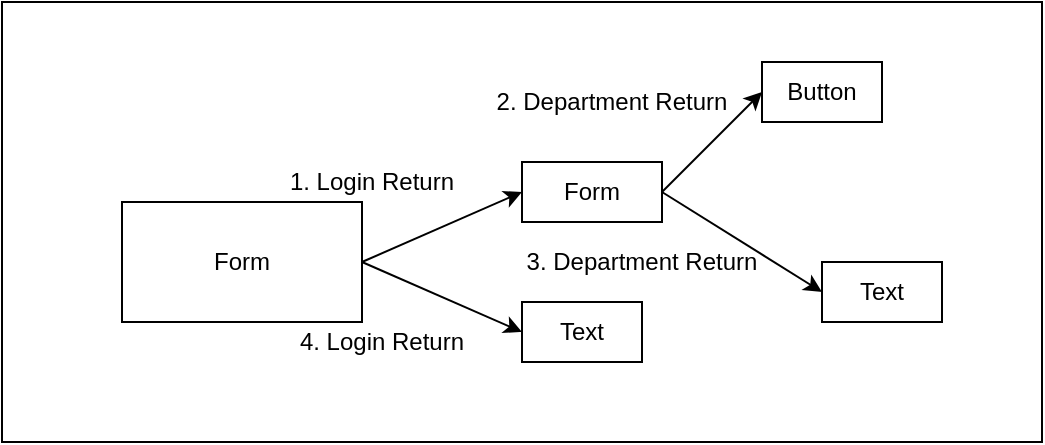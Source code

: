 <mxfile version="14.2.4" type="embed" pages="2">
    <diagram id="DjPkidQq7ECFTdBNP6Rk" name="Flow">
        <mxGraphModel dx="1374" dy="493" grid="1" gridSize="10" guides="1" tooltips="1" connect="1" arrows="1" fold="1" page="1" pageScale="1" pageWidth="850" pageHeight="1100" math="0" shadow="0">
            <root>
                <mxCell id="0"/>
                <mxCell id="1" parent="0"/>
                <mxCell id="15" value="" style="rounded=0;whiteSpace=wrap;html=1;" parent="1" vertex="1">
                    <mxGeometry x="90" y="770" width="520" height="220" as="geometry"/>
                </mxCell>
                <mxCell id="2" value="Form" style="rounded=0;whiteSpace=wrap;html=1;" parent="1" vertex="1">
                    <mxGeometry x="150" y="870" width="120" height="60" as="geometry"/>
                </mxCell>
                <mxCell id="3" value="Text" style="rounded=0;whiteSpace=wrap;html=1;" parent="1" vertex="1">
                    <mxGeometry x="350" y="920" width="60" height="30" as="geometry"/>
                </mxCell>
                <mxCell id="4" value="Form" style="rounded=0;whiteSpace=wrap;html=1;" parent="1" vertex="1">
                    <mxGeometry x="350" y="850" width="70" height="30" as="geometry"/>
                </mxCell>
                <mxCell id="5" value="" style="endArrow=classic;html=1;exitX=1;exitY=0.5;exitDx=0;exitDy=0;entryX=0;entryY=0.5;entryDx=0;entryDy=0;" parent="1" source="2" target="4" edge="1">
                    <mxGeometry width="50" height="50" relative="1" as="geometry">
                        <mxPoint x="350" y="910" as="sourcePoint"/>
                        <mxPoint x="400" y="860" as="targetPoint"/>
                    </mxGeometry>
                </mxCell>
                <mxCell id="6" value="" style="endArrow=classic;html=1;exitX=1;exitY=0.5;exitDx=0;exitDy=0;entryX=0;entryY=0.5;entryDx=0;entryDy=0;" parent="1" source="2" target="3" edge="1">
                    <mxGeometry width="50" height="50" relative="1" as="geometry">
                        <mxPoint x="280" y="910" as="sourcePoint"/>
                        <mxPoint x="360" y="875" as="targetPoint"/>
                    </mxGeometry>
                </mxCell>
                <mxCell id="7" value="Text" style="rounded=0;whiteSpace=wrap;html=1;" parent="1" vertex="1">
                    <mxGeometry x="500" y="900" width="60" height="30" as="geometry"/>
                </mxCell>
                <mxCell id="8" value="Button" style="rounded=0;whiteSpace=wrap;html=1;" parent="1" vertex="1">
                    <mxGeometry x="470" y="800" width="60" height="30" as="geometry"/>
                </mxCell>
                <mxCell id="9" value="1. Login Return" style="text;html=1;strokeColor=none;fillColor=none;align=center;verticalAlign=middle;whiteSpace=wrap;rounded=0;" parent="1" vertex="1">
                    <mxGeometry x="220" y="850" width="110" height="20" as="geometry"/>
                </mxCell>
                <mxCell id="10" value="4. Login Return" style="text;html=1;strokeColor=none;fillColor=none;align=center;verticalAlign=middle;whiteSpace=wrap;rounded=0;" parent="1" vertex="1">
                    <mxGeometry x="230" y="930" width="100" height="20" as="geometry"/>
                </mxCell>
                <mxCell id="11" value="" style="endArrow=classic;html=1;entryX=0;entryY=0.5;entryDx=0;entryDy=0;exitX=1;exitY=0.5;exitDx=0;exitDy=0;" parent="1" source="4" target="8" edge="1">
                    <mxGeometry width="50" height="50" relative="1" as="geometry">
                        <mxPoint x="350" y="900" as="sourcePoint"/>
                        <mxPoint x="400" y="850" as="targetPoint"/>
                    </mxGeometry>
                </mxCell>
                <mxCell id="12" value="" style="endArrow=classic;html=1;entryX=0;entryY=0.5;entryDx=0;entryDy=0;exitX=1;exitY=0.5;exitDx=0;exitDy=0;" parent="1" source="4" target="7" edge="1">
                    <mxGeometry width="50" height="50" relative="1" as="geometry">
                        <mxPoint x="430" y="875" as="sourcePoint"/>
                        <mxPoint x="480" y="825" as="targetPoint"/>
                    </mxGeometry>
                </mxCell>
                <mxCell id="13" value="2. Department Return" style="text;html=1;strokeColor=none;fillColor=none;align=center;verticalAlign=middle;whiteSpace=wrap;rounded=0;" parent="1" vertex="1">
                    <mxGeometry x="330" y="810" width="130" height="20" as="geometry"/>
                </mxCell>
                <mxCell id="14" value="3. Department Return" style="text;html=1;strokeColor=none;fillColor=none;align=center;verticalAlign=middle;whiteSpace=wrap;rounded=0;" parent="1" vertex="1">
                    <mxGeometry x="350" y="890" width="120" height="20" as="geometry"/>
                </mxCell>
            </root>
        </mxGraphModel>
    </diagram>
    <diagram id="RNBYsUf8eM-7tCeqAJOo" name="Class Diagram">
        <mxGraphModel dx="1145" dy="689" grid="1" gridSize="10" guides="1" tooltips="1" connect="1" arrows="1" fold="1" page="1" pageScale="1" pageWidth="850" pageHeight="1100" math="0" shadow="0">
            <root>
                <mxCell id="pCKaxmcJBBw1i2sbQuPb-0"/>
                <mxCell id="pCKaxmcJBBw1i2sbQuPb-1" parent="pCKaxmcJBBw1i2sbQuPb-0"/>
                <mxCell id="70meTHw2nXOOu1761AXx-0" value="" style="rounded=0;whiteSpace=wrap;html=1;" parent="pCKaxmcJBBw1i2sbQuPb-1" vertex="1">
                    <mxGeometry x="430" y="240" width="1180" height="950" as="geometry"/>
                </mxCell>
                <mxCell id="70meTHw2nXOOu1761AXx-1" value="TaskGraph" style="swimlane;fontStyle=1;childLayout=stackLayout;horizontal=1;startSize=26;fillColor=none;horizontalStack=0;resizeParent=1;resizeParentMax=0;resizeLast=0;collapsible=1;marginBottom=0;" parent="pCKaxmcJBBw1i2sbQuPb-1" vertex="1">
                    <mxGeometry x="820" y="250" width="140" height="164" as="geometry"/>
                </mxCell>
                <mxCell id="70meTHw2nXOOu1761AXx-2" value="+ beginTask: Task" style="text;strokeColor=none;fillColor=none;align=left;verticalAlign=top;spacingLeft=4;spacingRight=4;overflow=hidden;rotatable=0;points=[[0,0.5],[1,0.5]];portConstraint=eastwest;" parent="70meTHw2nXOOu1761AXx-1" vertex="1">
                    <mxGeometry y="26" width="140" height="26" as="geometry"/>
                </mxCell>
                <mxCell id="70meTHw2nXOOu1761AXx-3" value="+ taskCount: number" style="text;strokeColor=none;fillColor=none;align=left;verticalAlign=top;spacingLeft=4;spacingRight=4;overflow=hidden;rotatable=0;points=[[0,0.5],[1,0.5]];portConstraint=eastwest;" parent="70meTHw2nXOOu1761AXx-1" vertex="1">
                    <mxGeometry y="52" width="140" height="26" as="geometry"/>
                </mxCell>
                <mxCell id="70meTHw2nXOOu1761AXx-11" value="" style="line;strokeWidth=1;fillColor=none;align=left;verticalAlign=middle;spacingTop=-1;spacingLeft=3;spacingRight=3;rotatable=0;labelPosition=right;points=[];portConstraint=eastwest;" parent="70meTHw2nXOOu1761AXx-1" vertex="1">
                    <mxGeometry y="78" width="140" height="8" as="geometry"/>
                </mxCell>
                <mxCell id="70meTHw2nXOOu1761AXx-10" value="+ traverse()" style="text;strokeColor=none;fillColor=none;align=left;verticalAlign=top;spacingLeft=4;spacingRight=4;overflow=hidden;rotatable=0;points=[[0,0.5],[1,0.5]];portConstraint=eastwest;" parent="70meTHw2nXOOu1761AXx-1" vertex="1">
                    <mxGeometry y="86" width="140" height="26" as="geometry"/>
                </mxCell>
                <mxCell id="7gUF4uI0znW_AjWRdkHQ-5" value="+ dfs(task: WizardTask)" style="text;strokeColor=none;fillColor=none;align=left;verticalAlign=top;spacingLeft=4;spacingRight=4;overflow=hidden;rotatable=0;points=[[0,0.5],[1,0.5]];portConstraint=eastwest;" parent="70meTHw2nXOOu1761AXx-1" vertex="1">
                    <mxGeometry y="112" width="140" height="26" as="geometry"/>
                </mxCell>
                <mxCell id="b4rN-ZPvvrO-73ToP_Fd-0" value="+ convertToNgxGraph()" style="text;strokeColor=#b85450;fillColor=#f8cecc;align=left;verticalAlign=top;spacingLeft=4;spacingRight=4;overflow=hidden;rotatable=0;points=[[0,0.5],[1,0.5]];portConstraint=eastwest;" parent="70meTHw2nXOOu1761AXx-1" vertex="1">
                    <mxGeometry y="138" width="140" height="26" as="geometry"/>
                </mxCell>
                <mxCell id="70meTHw2nXOOu1761AXx-5" value="WizardTask" style="swimlane;fontStyle=1;childLayout=stackLayout;horizontal=1;startSize=26;fillColor=none;horizontalStack=0;resizeParent=1;resizeParentMax=0;resizeLast=0;collapsible=1;marginBottom=0;" parent="pCKaxmcJBBw1i2sbQuPb-1" vertex="1">
                    <mxGeometry x="555" y="340" width="215" height="242" as="geometry">
                        <mxRectangle x="655" y="340" width="60" height="26" as="alternateBounds"/>
                    </mxGeometry>
                </mxCell>
                <mxCell id="7gUF4uI0znW_AjWRdkHQ-4" value="+ name: string" style="text;strokeColor=none;fillColor=none;align=left;verticalAlign=top;spacingLeft=4;spacingRight=4;overflow=hidden;rotatable=0;points=[[0,0.5],[1,0.5]];portConstraint=eastwest;" parent="70meTHw2nXOOu1761AXx-5" vertex="1">
                    <mxGeometry y="26" width="215" height="26" as="geometry"/>
                </mxCell>
                <mxCell id="70meTHw2nXOOu1761AXx-6" value="+ tasks: WizardTask[]" style="text;strokeColor=none;fillColor=none;align=left;verticalAlign=top;spacingLeft=4;spacingRight=4;overflow=hidden;rotatable=0;points=[[0,0.5],[1,0.5]];portConstraint=eastwest;" parent="70meTHw2nXOOu1761AXx-5" vertex="1">
                    <mxGeometry y="52" width="215" height="26" as="geometry"/>
                </mxCell>
                <mxCell id="b4rN-ZPvvrO-73ToP_Fd-8" value="+ service: Service" style="text;strokeColor=#6c8ebf;fillColor=#dae8fc;align=left;verticalAlign=top;spacingLeft=4;spacingRight=4;overflow=hidden;rotatable=0;points=[[0,0.5],[1,0.5]];portConstraint=eastwest;" parent="70meTHw2nXOOu1761AXx-5" vertex="1">
                    <mxGeometry y="78" width="215" height="26" as="geometry"/>
                </mxCell>
                <mxCell id="b4rN-ZPvvrO-73ToP_Fd-9" value="+ componentType: string" style="text;align=left;verticalAlign=top;spacingLeft=4;spacingRight=4;overflow=hidden;rotatable=0;points=[[0,0.5],[1,0.5]];portConstraint=eastwest;" parent="70meTHw2nXOOu1761AXx-5" vertex="1">
                    <mxGeometry y="104" width="215" height="26" as="geometry"/>
                </mxCell>
                <mxCell id="nBlrn1NzwDAAJJORVQ2F-1" value="+ componentSelector: string" style="text;strokeColor=#6c8ebf;fillColor=#dae8fc;align=left;verticalAlign=top;spacingLeft=4;spacingRight=4;overflow=hidden;rotatable=0;points=[[0,0.5],[1,0.5]];portConstraint=eastwest;" vertex="1" parent="70meTHw2nXOOu1761AXx-5">
                    <mxGeometry y="130" width="215" height="26" as="geometry"/>
                </mxCell>
                <mxCell id="nBlrn1NzwDAAJJORVQ2F-0" value="+ parentTask: WizardTask" style="text;align=left;verticalAlign=top;spacingLeft=4;spacingRight=4;overflow=hidden;rotatable=0;points=[[0,0.5],[1,0.5]];portConstraint=eastwest;fillColor=#dae8fc;strokeColor=#6c8ebf;" vertex="1" parent="70meTHw2nXOOu1761AXx-5">
                    <mxGeometry y="156" width="215" height="26" as="geometry"/>
                </mxCell>
                <mxCell id="b4rN-ZPvvrO-73ToP_Fd-1" value="+ state: TaskState" style="text;strokeColor=none;fillColor=none;align=left;verticalAlign=top;spacingLeft=4;spacingRight=4;overflow=hidden;rotatable=0;points=[[0,0.5],[1,0.5]];portConstraint=eastwest;" parent="70meTHw2nXOOu1761AXx-5" vertex="1">
                    <mxGeometry y="182" width="215" height="26" as="geometry"/>
                </mxCell>
                <mxCell id="7gUF4uI0znW_AjWRdkHQ-0" value="" style="endArrow=classic;endFill=1;endSize=6;html=1;exitX=0;exitY=0.5;exitDx=0;exitDy=0;entryX=0.25;entryY=0;entryDx=0;entryDy=0;" parent="70meTHw2nXOOu1761AXx-5" source="70meTHw2nXOOu1761AXx-6" target="70meTHw2nXOOu1761AXx-5" edge="1">
                    <mxGeometry width="160" relative="1" as="geometry">
                        <mxPoint x="175" y="30" as="sourcePoint"/>
                        <mxPoint x="335" y="30" as="targetPoint"/>
                        <Array as="points">
                            <mxPoint x="-35" y="65"/>
                            <mxPoint x="-35" y="-50"/>
                            <mxPoint x="54" y="-50"/>
                        </Array>
                    </mxGeometry>
                </mxCell>
                <mxCell id="7gUF4uI0znW_AjWRdkHQ-2" value="" style="line;strokeWidth=1;fillColor=none;align=left;verticalAlign=middle;spacingTop=-1;spacingLeft=3;spacingRight=3;rotatable=0;labelPosition=right;points=[];portConstraint=eastwest;" parent="70meTHw2nXOOu1761AXx-5" vertex="1">
                    <mxGeometry y="208" width="215" height="8" as="geometry"/>
                </mxCell>
                <mxCell id="7gUF4uI0znW_AjWRdkHQ-1" value="+ insertTask(componentType, service)" style="text;strokeColor=none;fillColor=none;align=left;verticalAlign=top;spacingLeft=4;spacingRight=4;overflow=hidden;rotatable=0;points=[[0,0.5],[1,0.5]];portConstraint=eastwest;" parent="70meTHw2nXOOu1761AXx-5" vertex="1">
                    <mxGeometry y="216" width="215" height="26" as="geometry"/>
                </mxCell>
                <mxCell id="70meTHw2nXOOu1761AXx-9" value="" style="endArrow=classic;html=1;exitX=0;exitY=0.5;exitDx=0;exitDy=0;entryX=0.5;entryY=0;entryDx=0;entryDy=0;" parent="pCKaxmcJBBw1i2sbQuPb-1" source="70meTHw2nXOOu1761AXx-2" target="70meTHw2nXOOu1761AXx-5" edge="1">
                    <mxGeometry width="50" height="50" relative="1" as="geometry">
                        <mxPoint x="1120" y="500" as="sourcePoint"/>
                        <mxPoint x="1170" y="450" as="targetPoint"/>
                        <Array as="points">
                            <mxPoint x="663" y="289"/>
                        </Array>
                    </mxGeometry>
                </mxCell>
                <mxCell id="b4rN-ZPvvrO-73ToP_Fd-2" value="&lt;&lt;enum&gt;&gt;&#10;TaskState" style="swimlane;fontStyle=1;childLayout=stackLayout;horizontal=1;startSize=26;fillColor=none;horizontalStack=0;resizeParent=1;resizeParentMax=0;resizeLast=0;collapsible=1;marginBottom=0;" parent="pCKaxmcJBBw1i2sbQuPb-1" vertex="1">
                    <mxGeometry x="440" y="610" width="140" height="104" as="geometry"/>
                </mxCell>
                <mxCell id="b4rN-ZPvvrO-73ToP_Fd-3" value="undo" style="text;strokeColor=none;fillColor=none;align=left;verticalAlign=top;spacingLeft=4;spacingRight=4;overflow=hidden;rotatable=0;points=[[0,0.5],[1,0.5]];portConstraint=eastwest;" parent="b4rN-ZPvvrO-73ToP_Fd-2" vertex="1">
                    <mxGeometry y="26" width="140" height="26" as="geometry"/>
                </mxCell>
                <mxCell id="b4rN-ZPvvrO-73ToP_Fd-5" value="doing" style="text;strokeColor=none;fillColor=none;align=left;verticalAlign=top;spacingLeft=4;spacingRight=4;overflow=hidden;rotatable=0;points=[[0,0.5],[1,0.5]];portConstraint=eastwest;" parent="b4rN-ZPvvrO-73ToP_Fd-2" vertex="1">
                    <mxGeometry y="52" width="140" height="26" as="geometry"/>
                </mxCell>
                <mxCell id="b4rN-ZPvvrO-73ToP_Fd-6" value="finished" style="text;strokeColor=none;fillColor=none;align=left;verticalAlign=top;spacingLeft=4;spacingRight=4;overflow=hidden;rotatable=0;points=[[0,0.5],[1,0.5]];portConstraint=eastwest;" parent="b4rN-ZPvvrO-73ToP_Fd-2" vertex="1">
                    <mxGeometry y="78" width="140" height="26" as="geometry"/>
                </mxCell>
                <mxCell id="b4rN-ZPvvrO-73ToP_Fd-7" value="" style="endArrow=classic;endFill=1;endSize=6;html=1;exitX=0;exitY=0.5;exitDx=0;exitDy=0;entryX=0.5;entryY=0;entryDx=0;entryDy=0;" parent="pCKaxmcJBBw1i2sbQuPb-1" source="b4rN-ZPvvrO-73ToP_Fd-1" target="b4rN-ZPvvrO-73ToP_Fd-2" edge="1">
                    <mxGeometry width="160" relative="1" as="geometry">
                        <mxPoint x="1040" y="500" as="sourcePoint"/>
                        <mxPoint x="1200" y="500" as="targetPoint"/>
                        <Array as="points">
                            <mxPoint x="510" y="535"/>
                        </Array>
                    </mxGeometry>
                </mxCell>
                <mxCell id="b4rN-ZPvvrO-73ToP_Fd-14" value="Service" style="swimlane;fontStyle=1;align=center;verticalAlign=top;childLayout=stackLayout;horizontal=1;startSize=26;horizontalStack=0;resizeParent=1;resizeParentMax=0;resizeLast=0;collapsible=1;marginBottom=0;" parent="pCKaxmcJBBw1i2sbQuPb-1" vertex="1">
                    <mxGeometry x="1040" y="492" width="160" height="182" as="geometry"/>
                </mxCell>
                <mxCell id="b4rN-ZPvvrO-73ToP_Fd-15" value="+ name: string" style="text;strokeColor=none;fillColor=none;align=left;verticalAlign=top;spacingLeft=4;spacingRight=4;overflow=hidden;rotatable=0;points=[[0,0.5],[1,0.5]];portConstraint=eastwest;" parent="b4rN-ZPvvrO-73ToP_Fd-14" vertex="1">
                    <mxGeometry y="26" width="160" height="26" as="geometry"/>
                </mxCell>
                <mxCell id="b4rN-ZPvvrO-73ToP_Fd-16" value="+ className: string" style="text;strokeColor=none;fillColor=none;align=left;verticalAlign=top;spacingLeft=4;spacingRight=4;overflow=hidden;rotatable=0;points=[[0,0.5],[1,0.5]];portConstraint=eastwest;" parent="b4rN-ZPvvrO-73ToP_Fd-14" vertex="1">
                    <mxGeometry y="52" width="160" height="26" as="geometry"/>
                </mxCell>
                <mxCell id="b4rN-ZPvvrO-73ToP_Fd-17" value="+ serviceID: string" style="text;strokeColor=none;fillColor=none;align=left;verticalAlign=top;spacingLeft=4;spacingRight=4;overflow=hidden;rotatable=0;points=[[0,0.5],[1,0.5]];portConstraint=eastwest;" parent="b4rN-ZPvvrO-73ToP_Fd-14" vertex="1">
                    <mxGeometry y="78" width="160" height="26" as="geometry"/>
                </mxCell>
                <mxCell id="b4rN-ZPvvrO-73ToP_Fd-18" value="+ arguments: []" style="text;strokeColor=none;fillColor=none;align=left;verticalAlign=top;spacingLeft=4;spacingRight=4;overflow=hidden;rotatable=0;points=[[0,0.5],[1,0.5]];portConstraint=eastwest;" parent="b4rN-ZPvvrO-73ToP_Fd-14" vertex="1">
                    <mxGeometry y="104" width="160" height="26" as="geometry"/>
                </mxCell>
                <mxCell id="b4rN-ZPvvrO-73ToP_Fd-19" value="+ log: string" style="text;strokeColor=none;fillColor=none;align=left;verticalAlign=top;spacingLeft=4;spacingRight=4;overflow=hidden;rotatable=0;points=[[0,0.5],[1,0.5]];portConstraint=eastwest;" parent="b4rN-ZPvvrO-73ToP_Fd-14" vertex="1">
                    <mxGeometry y="130" width="160" height="26" as="geometry"/>
                </mxCell>
                <mxCell id="b4rN-ZPvvrO-73ToP_Fd-20" value="+ returnModel: ReturnModel" style="text;strokeColor=#6c8ebf;fillColor=#dae8fc;align=left;verticalAlign=top;spacingLeft=4;spacingRight=4;overflow=hidden;rotatable=0;points=[[0,0.5],[1,0.5]];portConstraint=eastwest;" parent="b4rN-ZPvvrO-73ToP_Fd-14" vertex="1">
                    <mxGeometry y="156" width="160" height="26" as="geometry"/>
                </mxCell>
                <mxCell id="b4rN-ZPvvrO-73ToP_Fd-21" value="PipelineStorage" style="swimlane;fontStyle=1;align=center;verticalAlign=top;childLayout=stackLayout;horizontal=1;startSize=26;horizontalStack=0;resizeParent=1;resizeParentMax=0;resizeLast=0;collapsible=1;marginBottom=0;" parent="pCKaxmcJBBw1i2sbQuPb-1" vertex="1">
                    <mxGeometry x="1035" y="250" width="170" height="60" as="geometry"/>
                </mxCell>
                <mxCell id="b4rN-ZPvvrO-73ToP_Fd-23" value="+ servicePool: Service[]" style="text;strokeColor=none;fillColor=none;align=left;verticalAlign=top;spacingLeft=4;spacingRight=4;overflow=hidden;rotatable=0;points=[[0,0.5],[1,0.5]];portConstraint=eastwest;" parent="b4rN-ZPvvrO-73ToP_Fd-21" vertex="1">
                    <mxGeometry y="26" width="170" height="26" as="geometry"/>
                </mxCell>
                <mxCell id="b4rN-ZPvvrO-73ToP_Fd-24" value="" style="line;strokeWidth=1;fillColor=none;align=left;verticalAlign=middle;spacingTop=-1;spacingLeft=3;spacingRight=3;rotatable=0;labelPosition=right;points=[];portConstraint=eastwest;" parent="b4rN-ZPvvrO-73ToP_Fd-21" vertex="1">
                    <mxGeometry y="52" width="170" height="8" as="geometry"/>
                </mxCell>
                <mxCell id="b4rN-ZPvvrO-73ToP_Fd-26" value="" style="endArrow=open;endFill=1;endSize=12;html=1;exitX=1;exitY=0.5;exitDx=0;exitDy=0;entryX=0.5;entryY=0;entryDx=0;entryDy=0;" parent="pCKaxmcJBBw1i2sbQuPb-1" source="b4rN-ZPvvrO-73ToP_Fd-8" target="b4rN-ZPvvrO-73ToP_Fd-14" edge="1">
                    <mxGeometry width="160" relative="1" as="geometry">
                        <mxPoint x="960" y="330" as="sourcePoint"/>
                        <mxPoint x="1120" y="459" as="targetPoint"/>
                        <Array as="points">
                            <mxPoint x="1120" y="431"/>
                        </Array>
                    </mxGeometry>
                </mxCell>
                <mxCell id="b4rN-ZPvvrO-73ToP_Fd-28" value="" style="endArrow=classic;endFill=1;endSize=6;html=1;exitX=0.5;exitY=1;exitDx=0;exitDy=0;strokeWidth=1;" parent="pCKaxmcJBBw1i2sbQuPb-1" source="b4rN-ZPvvrO-73ToP_Fd-21" edge="1">
                    <mxGeometry width="160" relative="1" as="geometry">
                        <mxPoint x="960" y="330" as="sourcePoint"/>
                        <mxPoint x="1120" y="490" as="targetPoint"/>
                    </mxGeometry>
                </mxCell>
                <mxCell id="nBlrn1NzwDAAJJORVQ2F-2" value="ReturnModel" style="swimlane;fontStyle=1;childLayout=stackLayout;horizontal=1;startSize=26;fillColor=none;horizontalStack=0;resizeParent=1;resizeParentMax=0;resizeLast=0;collapsible=1;marginBottom=0;" vertex="1" parent="pCKaxmcJBBw1i2sbQuPb-1">
                    <mxGeometry x="850" y="710" width="160" height="164" as="geometry"/>
                </mxCell>
                <mxCell id="nBlrn1NzwDAAJJORVQ2F-3" value="+ type: string" style="text;strokeColor=none;fillColor=none;align=left;verticalAlign=top;spacingLeft=4;spacingRight=4;overflow=hidden;rotatable=0;points=[[0,0.5],[1,0.5]];portConstraint=eastwest;" vertex="1" parent="nBlrn1NzwDAAJJORVQ2F-2">
                    <mxGeometry y="26" width="160" height="26" as="geometry"/>
                </mxCell>
                <mxCell id="nBlrn1NzwDAAJJORVQ2F-4" value="+ schemaType: string" style="text;strokeColor=none;fillColor=none;align=left;verticalAlign=top;spacingLeft=4;spacingRight=4;overflow=hidden;rotatable=0;points=[[0,0.5],[1,0.5]];portConstraint=eastwest;" vertex="1" parent="nBlrn1NzwDAAJJORVQ2F-2">
                    <mxGeometry y="52" width="160" height="26" as="geometry"/>
                </mxCell>
                <mxCell id="nBlrn1NzwDAAJJORVQ2F-5" value="+ schemaValues: string[]" style="text;strokeColor=none;fillColor=none;align=left;verticalAlign=top;spacingLeft=4;spacingRight=4;overflow=hidden;rotatable=0;points=[[0,0.5],[1,0.5]];portConstraint=eastwest;" vertex="1" parent="nBlrn1NzwDAAJJORVQ2F-2">
                    <mxGeometry y="78" width="160" height="26" as="geometry"/>
                </mxCell>
                <mxCell id="nBlrn1NzwDAAJJORVQ2F-10" value="+ returnValues: string[]" style="text;strokeColor=none;fillColor=none;align=left;verticalAlign=top;spacingLeft=4;spacingRight=4;overflow=hidden;rotatable=0;points=[[0,0.5],[1,0.5]];portConstraint=eastwest;" vertex="1" parent="nBlrn1NzwDAAJJORVQ2F-2">
                    <mxGeometry y="104" width="160" height="26" as="geometry"/>
                </mxCell>
                <mxCell id="nBlrn1NzwDAAJJORVQ2F-9" value="" style="line;strokeWidth=1;fillColor=none;align=left;verticalAlign=middle;spacingTop=-1;spacingLeft=3;spacingRight=3;rotatable=0;labelPosition=right;points=[];portConstraint=eastwest;" vertex="1" parent="nBlrn1NzwDAAJJORVQ2F-2">
                    <mxGeometry y="130" width="160" height="8" as="geometry"/>
                </mxCell>
                <mxCell id="nBlrn1NzwDAAJJORVQ2F-6" value="+ getReturnDatas(): string[]" style="text;strokeColor=none;fillColor=none;align=left;verticalAlign=top;spacingLeft=4;spacingRight=4;overflow=hidden;rotatable=0;points=[[0,0.5],[1,0.5]];portConstraint=eastwest;" vertex="1" parent="nBlrn1NzwDAAJJORVQ2F-2">
                    <mxGeometry y="138" width="160" height="26" as="geometry"/>
                </mxCell>
                <mxCell id="nBlrn1NzwDAAJJORVQ2F-7" value="" style="endArrow=open;endFill=1;endSize=12;html=1;exitX=0;exitY=0.5;exitDx=0;exitDy=0;entryX=0.5;entryY=0;entryDx=0;entryDy=0;" edge="1" parent="pCKaxmcJBBw1i2sbQuPb-1" source="b4rN-ZPvvrO-73ToP_Fd-20" target="nBlrn1NzwDAAJJORVQ2F-2">
                    <mxGeometry width="160" relative="1" as="geometry">
                        <mxPoint x="950" y="590" as="sourcePoint"/>
                        <mxPoint x="1110" y="590" as="targetPoint"/>
                        <Array as="points">
                            <mxPoint x="930" y="660"/>
                        </Array>
                    </mxGeometry>
                </mxCell>
                <mxCell id="nBlrn1NzwDAAJJORVQ2F-11" value="Note" style="shape=umlFrame;whiteSpace=wrap;html=1;" vertex="1" parent="pCKaxmcJBBw1i2sbQuPb-1">
                    <mxGeometry x="1040" y="710" width="250" height="450" as="geometry"/>
                </mxCell>
                <mxCell id="nBlrn1NzwDAAJJORVQ2F-12" value="getReturnDatas() {&lt;br&gt;&amp;nbsp; &amp;nbsp; &amp;nbsp; &amp;nbsp;if(type == &quot;Map&quot;) {&lt;br&gt;&amp;nbsp; &amp;nbsp; &amp;nbsp; &amp;nbsp; &amp;nbsp; &amp;nbsp;return {&lt;br&gt;&amp;nbsp; &amp;nbsp; &amp;nbsp; &amp;nbsp; &amp;nbsp; &amp;nbsp; &amp;nbsp; &amp;nbsp; &amp;nbsp;isList: false;&lt;br&gt;&amp;nbsp; &amp;nbsp; &amp;nbsp; &amp;nbsp; &amp;nbsp; &amp;nbsp; &amp;nbsp; &amp;nbsp; &amp;nbsp;datas: this.returnValues;&lt;br&gt;&amp;nbsp; &amp;nbsp; &amp;nbsp; &amp;nbsp; &amp;nbsp; &amp;nbsp;}&lt;br&gt;&amp;nbsp; &amp;nbsp; &amp;nbsp; &amp;nbsp;}&lt;br&gt;&lt;br&gt;&amp;nbsp; &amp;nbsp; &amp;nbsp; &amp;nbsp;else if(type == &quot;List&amp;lt;Map&amp;gt;&quot;) {&lt;br&gt;&amp;nbsp; &amp;nbsp; &amp;nbsp; &amp;nbsp; &amp;nbsp; &amp;nbsp; &amp;nbsp;return {&lt;br&gt;&amp;nbsp; &amp;nbsp; &amp;nbsp; &amp;nbsp; &amp;nbsp; &amp;nbsp; &amp;nbsp; &amp;nbsp; &amp;nbsp; &amp;nbsp;isList: true;&lt;br&gt;&amp;nbsp; &amp;nbsp; &amp;nbsp; &amp;nbsp; &amp;nbsp; &amp;nbsp; &amp;nbsp; &amp;nbsp; &amp;nbsp; &amp;nbsp;datas: this.returnValues;&lt;br&gt;&amp;nbsp; &amp;nbsp; &amp;nbsp; &amp;nbsp; &amp;nbsp; &amp;nbsp; &amp;nbsp;}&amp;nbsp;&lt;br&gt;&amp;nbsp; &amp;nbsp; &amp;nbsp; &amp;nbsp;}&lt;br&gt;&lt;br&gt;&amp;nbsp; &amp;nbsp; &amp;nbsp; &amp;nbsp;else if(type == &quot;complex&quot;) {&lt;br&gt;&amp;nbsp; &amp;nbsp; &amp;nbsp; &amp;nbsp; &amp;nbsp; &amp;nbsp; &amp;nbsp; return {&lt;br&gt;&amp;nbsp; &amp;nbsp; &amp;nbsp; &amp;nbsp; &amp;nbsp; &amp;nbsp; &amp;nbsp; &amp;nbsp; &amp;nbsp; &amp;nbsp; isList: false;&lt;br&gt;&amp;nbsp; &amp;nbsp; &amp;nbsp; &amp;nbsp; &amp;nbsp; &amp;nbsp; &amp;nbsp; &amp;nbsp; &amp;nbsp; &amp;nbsp; datas: this.schemaValues;&lt;br&gt;&amp;nbsp; &amp;nbsp; &amp;nbsp; &amp;nbsp; &amp;nbsp; &amp;nbsp; &amp;nbsp; }&lt;br&gt;&amp;nbsp; &amp;nbsp; &amp;nbsp; &amp;nbsp;}&lt;br&gt;&lt;br&gt;&amp;nbsp; &amp;nbsp; &amp;nbsp; &amp;nbsp;else if(type == &quot;primitive&quot;) {&lt;br&gt;&amp;nbsp; &amp;nbsp; &amp;nbsp; &amp;nbsp; &amp;nbsp; &amp;nbsp; &amp;nbsp; return {&lt;br&gt;&amp;nbsp; &amp;nbsp; &amp;nbsp; &amp;nbsp; &amp;nbsp; &amp;nbsp; &amp;nbsp; &amp;nbsp; &amp;nbsp; &amp;nbsp; isList: false;&lt;br&gt;&amp;nbsp; &amp;nbsp; &amp;nbsp; &amp;nbsp; &amp;nbsp; &amp;nbsp; &amp;nbsp; &amp;nbsp; &amp;nbsp; &amp;nbsp; datas: [&quot;string&quot;];&lt;br&gt;&amp;nbsp; &amp;nbsp; &amp;nbsp; &amp;nbsp; &amp;nbsp; &amp;nbsp; &amp;nbsp; }&lt;br&gt;&amp;nbsp; &amp;nbsp; &amp;nbsp; &amp;nbsp;}&lt;br&gt;}" style="text;html=1;strokeColor=none;fillColor=none;align=left;verticalAlign=middle;whiteSpace=wrap;rounded=0;fontStyle=1" vertex="1" parent="pCKaxmcJBBw1i2sbQuPb-1">
                    <mxGeometry x="1050" y="800" width="260" height="290" as="geometry"/>
                </mxCell>
                <mxCell id="nBlrn1NzwDAAJJORVQ2F-13" value="" style="endArrow=none;dashed=1;html=1;dashPattern=1 3;strokeWidth=2;exitX=1;exitY=0.5;exitDx=0;exitDy=0;entryX=-0.006;entryY=0.08;entryDx=0;entryDy=0;entryPerimeter=0;" edge="1" parent="pCKaxmcJBBw1i2sbQuPb-1" source="nBlrn1NzwDAAJJORVQ2F-6" target="nBlrn1NzwDAAJJORVQ2F-11">
                    <mxGeometry width="50" height="50" relative="1" as="geometry">
                        <mxPoint x="1030" y="930" as="sourcePoint"/>
                        <mxPoint x="1080" y="880" as="targetPoint"/>
                    </mxGeometry>
                </mxCell>
            </root>
        </mxGraphModel>
    </diagram>
</mxfile>